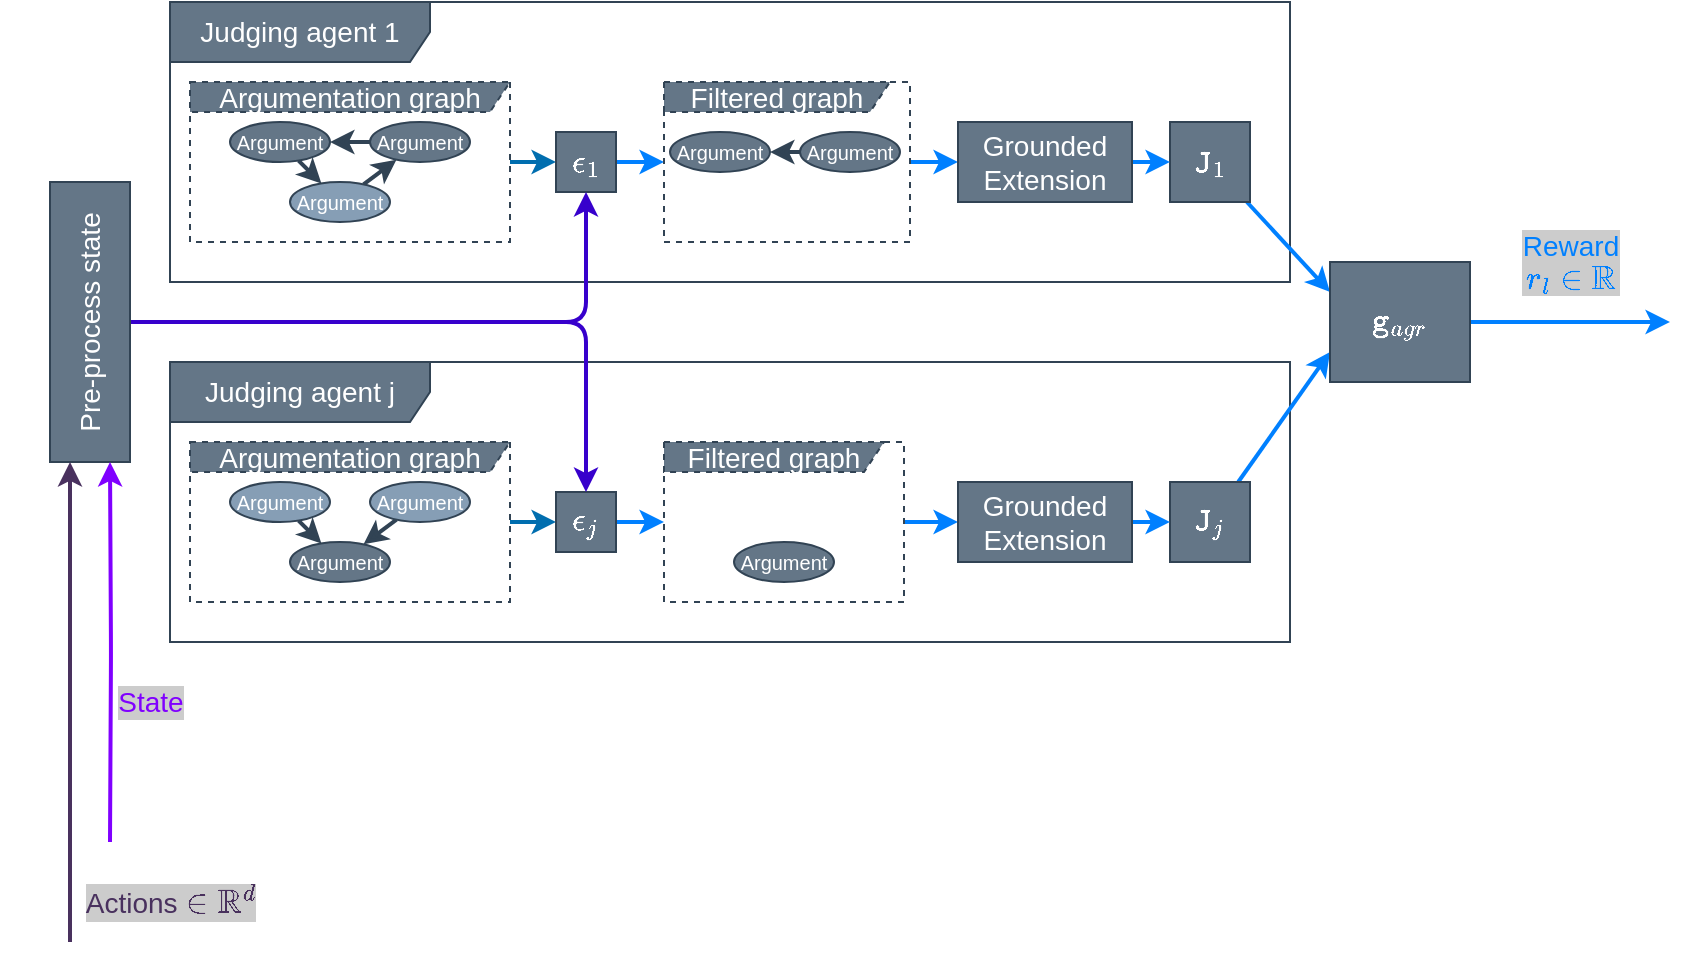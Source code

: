 <mxfile version="15.5.4" type="embed" pages="2"><diagram name="Simplified" id="kQt_z-IHAU4Y2tA9KAhT"><mxGraphModel dx="1805" dy="841" grid="1" gridSize="10" guides="1" tooltips="1" connect="1" arrows="1" fold="1" page="1" pageScale="1" pageWidth="1169" pageHeight="827" math="1" shadow="0"><root><mxCell id="B_8IzSe85N2JA3LNc8zA-0"/><mxCell id="B_8IzSe85N2JA3LNc8zA-1" parent="B_8IzSe85N2JA3LNc8zA-0"/><mxCell id="B_8IzSe85N2JA3LNc8zA-2" value="Judging agent 1" style="shape=umlFrame;whiteSpace=wrap;html=1;labelBackgroundColor=none;fontSize=14;fontColor=#ffffff;fillColor=#647687;strokeColor=#314354;width=130;height=30;" vertex="1" parent="B_8IzSe85N2JA3LNc8zA-1"><mxGeometry x="60" y="50" width="560" height="140" as="geometry"/></mxCell><mxCell id="B_8IzSe85N2JA3LNc8zA-3" style="edgeStyle=none;rounded=0;orthogonalLoop=1;jettySize=auto;html=1;labelBackgroundColor=#CCCCCC;fontSize=14;fontColor=#0080FF;strokeColor=#006EAF;strokeWidth=2;fillColor=#1ba1e2;" edge="1" parent="B_8IzSe85N2JA3LNc8zA-1" source="B_8IzSe85N2JA3LNc8zA-4" target="B_8IzSe85N2JA3LNc8zA-12"><mxGeometry relative="1" as="geometry"/></mxCell><mxCell id="B_8IzSe85N2JA3LNc8zA-4" value="Argumentation graph" style="shape=umlFrame;whiteSpace=wrap;html=1;labelBackgroundColor=none;fontSize=14;fontColor=#ffffff;fillColor=#647687;strokeColor=#314354;dashed=1;width=160;height=15;" vertex="1" parent="B_8IzSe85N2JA3LNc8zA-1"><mxGeometry x="70" y="90" width="160" height="80" as="geometry"/></mxCell><mxCell id="B_8IzSe85N2JA3LNc8zA-5" style="edgeStyle=none;rounded=0;orthogonalLoop=1;jettySize=auto;html=1;labelBackgroundColor=#CCCCCC;fontSize=10;fontColor=#0080FF;strokeColor=#314354;strokeWidth=2;fillColor=#647687;" edge="1" parent="B_8IzSe85N2JA3LNc8zA-1" source="B_8IzSe85N2JA3LNc8zA-6" target="B_8IzSe85N2JA3LNc8zA-8"><mxGeometry relative="1" as="geometry"/></mxCell><mxCell id="B_8IzSe85N2JA3LNc8zA-6" value="Argument" style="ellipse;whiteSpace=wrap;html=1;labelBackgroundColor=none;fontSize=10;fontColor=#ffffff;fillColor=#647687;strokeColor=#314354;" vertex="1" parent="B_8IzSe85N2JA3LNc8zA-1"><mxGeometry x="90" y="110" width="50" height="20" as="geometry"/></mxCell><mxCell id="B_8IzSe85N2JA3LNc8zA-7" style="edgeStyle=none;rounded=0;orthogonalLoop=1;jettySize=auto;html=1;labelBackgroundColor=#CCCCCC;fontSize=10;fontColor=#0080FF;strokeColor=#314354;strokeWidth=2;fillColor=#647687;" edge="1" parent="B_8IzSe85N2JA3LNc8zA-1" source="B_8IzSe85N2JA3LNc8zA-8" target="B_8IzSe85N2JA3LNc8zA-10"><mxGeometry relative="1" as="geometry"/></mxCell><mxCell id="B_8IzSe85N2JA3LNc8zA-8" value="Argument" style="ellipse;whiteSpace=wrap;html=1;labelBackgroundColor=none;fontSize=10;fontColor=#ffffff;fillColor=#869EB5;strokeColor=#314354;gradientColor=none;gradientDirection=radial;" vertex="1" parent="B_8IzSe85N2JA3LNc8zA-1"><mxGeometry x="120" y="140" width="50" height="20" as="geometry"/></mxCell><mxCell id="B_8IzSe85N2JA3LNc8zA-9" style="edgeStyle=none;rounded=0;orthogonalLoop=1;jettySize=auto;html=1;labelBackgroundColor=#CCCCCC;fontSize=10;fontColor=#0080FF;strokeColor=#314354;strokeWidth=2;fillColor=#647687;" edge="1" parent="B_8IzSe85N2JA3LNc8zA-1" source="B_8IzSe85N2JA3LNc8zA-10" target="B_8IzSe85N2JA3LNc8zA-6"><mxGeometry relative="1" as="geometry"/></mxCell><mxCell id="B_8IzSe85N2JA3LNc8zA-10" value="Argument" style="ellipse;whiteSpace=wrap;html=1;labelBackgroundColor=none;fontSize=10;fontColor=#ffffff;fillColor=#647687;strokeColor=#314354;" vertex="1" parent="B_8IzSe85N2JA3LNc8zA-1"><mxGeometry x="160" y="110" width="50" height="20" as="geometry"/></mxCell><mxCell id="B_8IzSe85N2JA3LNc8zA-11" style="edgeStyle=none;rounded=0;orthogonalLoop=1;jettySize=auto;html=1;labelBackgroundColor=#CCCCCC;fontSize=14;fontColor=#0080FF;strokeColor=#0080FF;strokeWidth=2;" edge="1" parent="B_8IzSe85N2JA3LNc8zA-1" source="B_8IzSe85N2JA3LNc8zA-12" target="B_8IzSe85N2JA3LNc8zA-14"><mxGeometry relative="1" as="geometry"/></mxCell><mxCell id="B_8IzSe85N2JA3LNc8zA-12" value="\(\epsilon_1\)" style="rounded=0;whiteSpace=wrap;html=1;labelBackgroundColor=none;fontSize=14;fontColor=#ffffff;fillColor=#647687;strokeColor=#314354;" vertex="1" parent="B_8IzSe85N2JA3LNc8zA-1"><mxGeometry x="253" y="115" width="30" height="30" as="geometry"/></mxCell><mxCell id="B_8IzSe85N2JA3LNc8zA-13" style="edgeStyle=orthogonalEdgeStyle;rounded=1;orthogonalLoop=1;jettySize=auto;html=1;entryX=0;entryY=0.5;entryDx=0;entryDy=0;labelBackgroundColor=#CCCCCC;fontSize=14;fontColor=#49315E;strokeColor=#0080FF;strokeWidth=2;" edge="1" parent="B_8IzSe85N2JA3LNc8zA-1" source="B_8IzSe85N2JA3LNc8zA-14" target="B_8IzSe85N2JA3LNc8zA-43"><mxGeometry relative="1" as="geometry"/></mxCell><mxCell id="B_8IzSe85N2JA3LNc8zA-14" value="Filtered graph" style="shape=umlFrame;whiteSpace=wrap;html=1;labelBackgroundColor=none;fontSize=14;fontColor=#ffffff;fillColor=#647687;strokeColor=#314354;dashed=1;width=113;height=15;" vertex="1" parent="B_8IzSe85N2JA3LNc8zA-1"><mxGeometry x="307" y="90" width="123" height="80" as="geometry"/></mxCell><mxCell id="B_8IzSe85N2JA3LNc8zA-15" value="Argument" style="ellipse;whiteSpace=wrap;html=1;labelBackgroundColor=none;fontSize=10;fontColor=#ffffff;fillColor=#647687;strokeColor=#314354;" vertex="1" parent="B_8IzSe85N2JA3LNc8zA-1"><mxGeometry x="310" y="115" width="50" height="20" as="geometry"/></mxCell><mxCell id="B_8IzSe85N2JA3LNc8zA-16" style="edgeStyle=none;rounded=0;orthogonalLoop=1;jettySize=auto;html=1;labelBackgroundColor=#CCCCCC;fontSize=10;fontColor=#0080FF;strokeColor=#314354;strokeWidth=2;fillColor=#647687;" edge="1" parent="B_8IzSe85N2JA3LNc8zA-1" source="B_8IzSe85N2JA3LNc8zA-17" target="B_8IzSe85N2JA3LNc8zA-15"><mxGeometry relative="1" as="geometry"/></mxCell><mxCell id="B_8IzSe85N2JA3LNc8zA-17" value="Argument" style="ellipse;whiteSpace=wrap;html=1;labelBackgroundColor=none;fontSize=10;fontColor=#ffffff;fillColor=#647687;strokeColor=#314354;" vertex="1" parent="B_8IzSe85N2JA3LNc8zA-1"><mxGeometry x="375" y="115" width="50" height="20" as="geometry"/></mxCell><mxCell id="B_8IzSe85N2JA3LNc8zA-18" style="edgeStyle=none;rounded=0;orthogonalLoop=1;jettySize=auto;html=1;entryX=0;entryY=0.25;entryDx=0;entryDy=0;labelBackgroundColor=#CCCCCC;fontSize=14;fontColor=#0080FF;strokeColor=#0080FF;strokeWidth=2;" edge="1" parent="B_8IzSe85N2JA3LNc8zA-1" source="B_8IzSe85N2JA3LNc8zA-19" target="B_8IzSe85N2JA3LNc8zA-36"><mxGeometry relative="1" as="geometry"/></mxCell><mxCell id="B_8IzSe85N2JA3LNc8zA-19" value="\(\mathtt{J}_1\)" style="rounded=0;whiteSpace=wrap;html=1;labelBackgroundColor=none;sketch=0;fontSize=14;fontColor=#ffffff;fillColor=#647687;gradientDirection=radial;strokeColor=#314354;" vertex="1" parent="B_8IzSe85N2JA3LNc8zA-1"><mxGeometry x="560" y="110" width="40" height="40" as="geometry"/></mxCell><mxCell id="B_8IzSe85N2JA3LNc8zA-20" value="Judging agent j" style="shape=umlFrame;whiteSpace=wrap;html=1;labelBackgroundColor=none;fontSize=14;fontColor=#ffffff;fillColor=#647687;strokeColor=#314354;width=130;height=30;" vertex="1" parent="B_8IzSe85N2JA3LNc8zA-1"><mxGeometry x="60" y="230" width="560" height="140" as="geometry"/></mxCell><mxCell id="B_8IzSe85N2JA3LNc8zA-21" style="edgeStyle=none;rounded=0;orthogonalLoop=1;jettySize=auto;html=1;labelBackgroundColor=#CCCCCC;fontSize=14;fontColor=#0080FF;strokeColor=#006EAF;strokeWidth=2;fillColor=#1ba1e2;" edge="1" parent="B_8IzSe85N2JA3LNc8zA-1" source="B_8IzSe85N2JA3LNc8zA-22" target="B_8IzSe85N2JA3LNc8zA-29"><mxGeometry relative="1" as="geometry"/></mxCell><mxCell id="B_8IzSe85N2JA3LNc8zA-22" value="Argumentation graph" style="shape=umlFrame;whiteSpace=wrap;html=1;labelBackgroundColor=none;fontSize=14;fontColor=#ffffff;fillColor=#647687;strokeColor=#314354;dashed=1;width=160;height=15;" vertex="1" parent="B_8IzSe85N2JA3LNc8zA-1"><mxGeometry x="70" y="270" width="160" height="80" as="geometry"/></mxCell><mxCell id="B_8IzSe85N2JA3LNc8zA-23" style="edgeStyle=none;rounded=0;orthogonalLoop=1;jettySize=auto;html=1;labelBackgroundColor=#CCCCCC;fontSize=10;fontColor=#0080FF;strokeColor=#314354;strokeWidth=2;fillColor=#647687;" edge="1" parent="B_8IzSe85N2JA3LNc8zA-1" source="B_8IzSe85N2JA3LNc8zA-24" target="B_8IzSe85N2JA3LNc8zA-25"><mxGeometry relative="1" as="geometry"/></mxCell><mxCell id="B_8IzSe85N2JA3LNc8zA-24" value="Argument" style="ellipse;whiteSpace=wrap;html=1;labelBackgroundColor=none;fontSize=10;fontColor=#ffffff;fillColor=#869EB5;strokeColor=#314354;" vertex="1" parent="B_8IzSe85N2JA3LNc8zA-1"><mxGeometry x="90" y="290" width="50" height="20" as="geometry"/></mxCell><mxCell id="B_8IzSe85N2JA3LNc8zA-25" value="Argument" style="ellipse;whiteSpace=wrap;html=1;labelBackgroundColor=none;fontSize=10;fontColor=#ffffff;fillColor=#647687;strokeColor=#314354;gradientDirection=radial;" vertex="1" parent="B_8IzSe85N2JA3LNc8zA-1"><mxGeometry x="120" y="320" width="50" height="20" as="geometry"/></mxCell><mxCell id="B_8IzSe85N2JA3LNc8zA-26" style="edgeStyle=none;rounded=0;orthogonalLoop=1;jettySize=auto;html=1;labelBackgroundColor=#CCCCCC;fontSize=14;fontColor=#0080FF;strokeColor=#314354;strokeWidth=2;fillColor=#647687;" edge="1" parent="B_8IzSe85N2JA3LNc8zA-1" source="B_8IzSe85N2JA3LNc8zA-27" target="B_8IzSe85N2JA3LNc8zA-25"><mxGeometry relative="1" as="geometry"/></mxCell><mxCell id="B_8IzSe85N2JA3LNc8zA-27" value="Argument" style="ellipse;whiteSpace=wrap;html=1;labelBackgroundColor=none;fontSize=10;fontColor=#ffffff;fillColor=#869EB5;strokeColor=#314354;" vertex="1" parent="B_8IzSe85N2JA3LNc8zA-1"><mxGeometry x="160" y="290" width="50" height="20" as="geometry"/></mxCell><mxCell id="B_8IzSe85N2JA3LNc8zA-28" style="edgeStyle=none;rounded=0;orthogonalLoop=1;jettySize=auto;html=1;labelBackgroundColor=#CCCCCC;fontSize=14;fontColor=#0080FF;strokeColor=#0080FF;strokeWidth=2;" edge="1" parent="B_8IzSe85N2JA3LNc8zA-1" source="B_8IzSe85N2JA3LNc8zA-29" target="B_8IzSe85N2JA3LNc8zA-31"><mxGeometry relative="1" as="geometry"/></mxCell><mxCell id="B_8IzSe85N2JA3LNc8zA-29" value="\(\epsilon_j\)" style="rounded=0;whiteSpace=wrap;html=1;labelBackgroundColor=none;fontSize=14;fontColor=#ffffff;fillColor=#647687;strokeColor=#314354;" vertex="1" parent="B_8IzSe85N2JA3LNc8zA-1"><mxGeometry x="253" y="295" width="30" height="30" as="geometry"/></mxCell><mxCell id="B_8IzSe85N2JA3LNc8zA-30" style="edgeStyle=orthogonalEdgeStyle;rounded=1;orthogonalLoop=1;jettySize=auto;html=1;labelBackgroundColor=#CCCCCC;fontSize=14;fontColor=#49315E;strokeColor=#0080FF;strokeWidth=2;" edge="1" parent="B_8IzSe85N2JA3LNc8zA-1" source="B_8IzSe85N2JA3LNc8zA-31" target="B_8IzSe85N2JA3LNc8zA-41"><mxGeometry relative="1" as="geometry"/></mxCell><mxCell id="B_8IzSe85N2JA3LNc8zA-31" value="Filtered graph" style="shape=umlFrame;whiteSpace=wrap;html=1;labelBackgroundColor=none;fontSize=14;fontColor=#ffffff;fillColor=#647687;strokeColor=#314354;dashed=1;width=110;height=15;" vertex="1" parent="B_8IzSe85N2JA3LNc8zA-1"><mxGeometry x="307" y="270" width="120" height="80" as="geometry"/></mxCell><mxCell id="B_8IzSe85N2JA3LNc8zA-32" value="Argument" style="ellipse;whiteSpace=wrap;html=1;labelBackgroundColor=none;fontSize=10;fontColor=#ffffff;fillColor=#647687;strokeColor=#314354;" vertex="1" parent="B_8IzSe85N2JA3LNc8zA-1"><mxGeometry x="342" y="320" width="50" height="20" as="geometry"/></mxCell><mxCell id="B_8IzSe85N2JA3LNc8zA-33" style="edgeStyle=none;rounded=0;orthogonalLoop=1;jettySize=auto;html=1;entryX=0;entryY=0.75;entryDx=0;entryDy=0;labelBackgroundColor=#CCCCCC;fontSize=14;fontColor=#0080FF;strokeColor=#0080FF;strokeWidth=2;" edge="1" parent="B_8IzSe85N2JA3LNc8zA-1" source="B_8IzSe85N2JA3LNc8zA-34" target="B_8IzSe85N2JA3LNc8zA-36"><mxGeometry relative="1" as="geometry"/></mxCell><mxCell id="B_8IzSe85N2JA3LNc8zA-34" value="\(\mathtt{J}_j\)" style="rounded=0;whiteSpace=wrap;html=1;labelBackgroundColor=none;sketch=0;fontSize=14;fontColor=#ffffff;fillColor=#647687;gradientDirection=radial;strokeColor=#314354;" vertex="1" parent="B_8IzSe85N2JA3LNc8zA-1"><mxGeometry x="560" y="290" width="40" height="40" as="geometry"/></mxCell><mxCell id="B_8IzSe85N2JA3LNc8zA-35" value="Reward &lt;br&gt;\(r_l \in \mathbb{R}\)" style="edgeStyle=none;rounded=0;orthogonalLoop=1;jettySize=auto;html=1;labelBackgroundColor=#CCCCCC;fontSize=14;fontColor=#0080FF;strokeColor=#0080FF;strokeWidth=2;" edge="1" parent="B_8IzSe85N2JA3LNc8zA-1" source="B_8IzSe85N2JA3LNc8zA-36"><mxGeometry y="30" relative="1" as="geometry"><mxPoint x="810" y="210" as="targetPoint"/><mxPoint as="offset"/></mxGeometry></mxCell><mxCell id="B_8IzSe85N2JA3LNc8zA-36" value="\(\mathtt{g}_{agr}\)" style="rounded=0;whiteSpace=wrap;html=1;labelBackgroundColor=none;sketch=0;fontSize=14;fontColor=#ffffff;fillColor=#647687;gradientDirection=radial;strokeColor=#314354;" vertex="1" parent="B_8IzSe85N2JA3LNc8zA-1"><mxGeometry x="640" y="180" width="70" height="60" as="geometry"/></mxCell><mxCell id="B_8IzSe85N2JA3LNc8zA-37" style="edgeStyle=orthogonalEdgeStyle;rounded=1;orthogonalLoop=1;jettySize=auto;html=1;exitX=1;exitY=0.5;exitDx=0;exitDy=0;labelBackgroundColor=#CCCCCC;fontSize=14;fontColor=#0080FF;strokeColor=#3700CC;strokeWidth=2;fillColor=#6a00ff;entryX=0.5;entryY=1;entryDx=0;entryDy=0;" edge="1" parent="B_8IzSe85N2JA3LNc8zA-1" source="B_8IzSe85N2JA3LNc8zA-39" target="B_8IzSe85N2JA3LNc8zA-12"><mxGeometry relative="1" as="geometry"><mxPoint x="290" y="210" as="targetPoint"/></mxGeometry></mxCell><mxCell id="B_8IzSe85N2JA3LNc8zA-38" style="edgeStyle=orthogonalEdgeStyle;rounded=1;orthogonalLoop=1;jettySize=auto;html=1;entryX=0.5;entryY=0;entryDx=0;entryDy=0;labelBackgroundColor=#CCCCCC;fontSize=14;fontColor=#0080FF;strokeColor=#3700CC;strokeWidth=2;fillColor=#6a00ff;" edge="1" parent="B_8IzSe85N2JA3LNc8zA-1" source="B_8IzSe85N2JA3LNc8zA-39" target="B_8IzSe85N2JA3LNc8zA-29"><mxGeometry relative="1" as="geometry"/></mxCell><mxCell id="B_8IzSe85N2JA3LNc8zA-39" value="Pre-process state" style="rounded=0;whiteSpace=wrap;html=1;labelBackgroundColor=none;sketch=0;fontSize=14;fontColor=#ffffff;fillColor=#647687;gradientDirection=radial;strokeColor=#314354;horizontal=0;" vertex="1" parent="B_8IzSe85N2JA3LNc8zA-1"><mxGeometry y="140" width="40" height="140" as="geometry"/></mxCell><mxCell id="B_8IzSe85N2JA3LNc8zA-40" style="edgeStyle=orthogonalEdgeStyle;rounded=1;orthogonalLoop=1;jettySize=auto;html=1;labelBackgroundColor=#CCCCCC;fontSize=14;fontColor=#49315E;strokeColor=#0080FF;strokeWidth=2;" edge="1" parent="B_8IzSe85N2JA3LNc8zA-1" source="B_8IzSe85N2JA3LNc8zA-41" target="B_8IzSe85N2JA3LNc8zA-34"><mxGeometry relative="1" as="geometry"/></mxCell><mxCell id="B_8IzSe85N2JA3LNc8zA-41" value="Grounded&lt;br&gt;Extension" style="rounded=0;whiteSpace=wrap;html=1;labelBackgroundColor=none;sketch=0;fontSize=14;fontColor=#ffffff;fillColor=#647687;gradientDirection=radial;strokeColor=#314354;" vertex="1" parent="B_8IzSe85N2JA3LNc8zA-1"><mxGeometry x="454" y="290" width="87" height="40" as="geometry"/></mxCell><mxCell id="B_8IzSe85N2JA3LNc8zA-42" style="edgeStyle=orthogonalEdgeStyle;rounded=1;orthogonalLoop=1;jettySize=auto;html=1;labelBackgroundColor=#CCCCCC;fontSize=14;fontColor=#49315E;strokeColor=#0080FF;strokeWidth=2;" edge="1" parent="B_8IzSe85N2JA3LNc8zA-1" source="B_8IzSe85N2JA3LNc8zA-43" target="B_8IzSe85N2JA3LNc8zA-19"><mxGeometry relative="1" as="geometry"/></mxCell><mxCell id="B_8IzSe85N2JA3LNc8zA-43" value="Grounded&lt;br&gt;Extension" style="rounded=0;whiteSpace=wrap;html=1;labelBackgroundColor=none;sketch=0;fontSize=14;fontColor=#ffffff;fillColor=#647687;gradientDirection=radial;strokeColor=#314354;" vertex="1" parent="B_8IzSe85N2JA3LNc8zA-1"><mxGeometry x="454" y="110" width="87" height="40" as="geometry"/></mxCell><mxCell id="B_8IzSe85N2JA3LNc8zA-47" value="State" style="edgeStyle=orthogonalEdgeStyle;rounded=1;orthogonalLoop=1;jettySize=auto;html=1;labelBackgroundColor=#CCCCCC;fontSize=14;fontColor=#8000FF;strokeColor=#8000FF;strokeWidth=2;entryX=0.75;entryY=1;entryDx=0;entryDy=0;" edge="1" parent="B_8IzSe85N2JA3LNc8zA-1" target="B_8IzSe85N2JA3LNc8zA-39"><mxGeometry x="-0.263" y="-20" relative="1" as="geometry"><mxPoint x="58" y="475" as="targetPoint"/><mxPoint as="offset"/><mxPoint x="30" y="470" as="sourcePoint"/></mxGeometry></mxCell><mxCell id="B_8IzSe85N2JA3LNc8zA-50" value="" style="edgeStyle=orthogonalEdgeStyle;orthogonalLoop=1;jettySize=auto;html=1;labelBackgroundColor=#F5F5F5;fontSize=14;fontColor=#B5739D;strokeWidth=2;strokeColor=#49315E;entryX=0.25;entryY=1;entryDx=0;entryDy=0;" edge="1" parent="B_8IzSe85N2JA3LNc8zA-1" target="B_8IzSe85N2JA3LNc8zA-39"><mxGeometry x="0.053" y="-40" relative="1" as="geometry"><mxPoint x="320" y="520" as="targetPoint"/><mxPoint x="10" y="520" as="sourcePoint"/><Array as="points"><mxPoint x="10" y="520"/></Array><mxPoint as="offset"/></mxGeometry></mxCell><mxCell id="B_8IzSe85N2JA3LNc8zA-51" value="Actions \(\in \mathbb{R}^d\)" style="edgeLabel;html=1;align=center;verticalAlign=middle;resizable=0;points=[];fontSize=14;fontColor=#49315E;labelBackgroundColor=#CCCCCC;" vertex="1" connectable="0" parent="B_8IzSe85N2JA3LNc8zA-50"><mxGeometry x="0.65" y="2" relative="1" as="geometry"><mxPoint x="52" y="178" as="offset"/></mxGeometry></mxCell></root></mxGraphModel></diagram><diagram id="23iRSUPoRavnBvh4doch" name="OldVersion"><mxGraphModel dx="1805" dy="841" grid="1" gridSize="10" guides="1" tooltips="1" connect="1" arrows="1" fold="1" page="1" pageScale="1" pageWidth="1169" pageHeight="827" math="1" shadow="0"><root><mxCell id="0"/><mxCell id="1" parent="0"/><mxCell id="E8KYmmMZgShcQxjsoKh2-1" value="Judging agent 1" style="shape=umlFrame;whiteSpace=wrap;html=1;labelBackgroundColor=none;fontSize=14;fontColor=#ffffff;fillColor=#647687;strokeColor=#314354;width=130;height=30;" parent="1" vertex="1"><mxGeometry x="60" y="50" width="560" height="140" as="geometry"/></mxCell><mxCell id="E8KYmmMZgShcQxjsoKh2-11" style="edgeStyle=none;rounded=0;orthogonalLoop=1;jettySize=auto;html=1;labelBackgroundColor=#CCCCCC;fontSize=14;fontColor=#0080FF;strokeColor=#006EAF;strokeWidth=2;fillColor=#1ba1e2;" parent="1" source="E8KYmmMZgShcQxjsoKh2-9" target="E8KYmmMZgShcQxjsoKh2-10" edge="1"><mxGeometry relative="1" as="geometry"/></mxCell><mxCell id="E8KYmmMZgShcQxjsoKh2-9" value="Argumentation graph" style="shape=umlFrame;whiteSpace=wrap;html=1;labelBackgroundColor=none;fontSize=14;fontColor=#ffffff;fillColor=#647687;strokeColor=#314354;dashed=1;width=160;height=15;" parent="1" vertex="1"><mxGeometry x="70" y="90" width="160" height="80" as="geometry"/></mxCell><mxCell id="E8KYmmMZgShcQxjsoKh2-6" style="edgeStyle=none;rounded=0;orthogonalLoop=1;jettySize=auto;html=1;labelBackgroundColor=#CCCCCC;fontSize=10;fontColor=#0080FF;strokeColor=#314354;strokeWidth=2;fillColor=#647687;" parent="1" source="E8KYmmMZgShcQxjsoKh2-3" target="E8KYmmMZgShcQxjsoKh2-4" edge="1"><mxGeometry relative="1" as="geometry"/></mxCell><mxCell id="E8KYmmMZgShcQxjsoKh2-3" value="Argument" style="ellipse;whiteSpace=wrap;html=1;labelBackgroundColor=none;fontSize=10;fontColor=#ffffff;fillColor=#647687;strokeColor=#314354;" parent="1" vertex="1"><mxGeometry x="90" y="110" width="50" height="20" as="geometry"/></mxCell><mxCell id="E8KYmmMZgShcQxjsoKh2-7" style="edgeStyle=none;rounded=0;orthogonalLoop=1;jettySize=auto;html=1;labelBackgroundColor=#CCCCCC;fontSize=10;fontColor=#0080FF;strokeColor=#314354;strokeWidth=2;fillColor=#647687;" parent="1" source="E8KYmmMZgShcQxjsoKh2-4" target="E8KYmmMZgShcQxjsoKh2-5" edge="1"><mxGeometry relative="1" as="geometry"/></mxCell><mxCell id="E8KYmmMZgShcQxjsoKh2-4" value="Argument" style="ellipse;whiteSpace=wrap;html=1;labelBackgroundColor=none;fontSize=10;fontColor=#ffffff;fillColor=#869EB5;strokeColor=#314354;gradientColor=none;gradientDirection=radial;" parent="1" vertex="1"><mxGeometry x="120" y="140" width="50" height="20" as="geometry"/></mxCell><mxCell id="E8KYmmMZgShcQxjsoKh2-8" style="edgeStyle=none;rounded=0;orthogonalLoop=1;jettySize=auto;html=1;labelBackgroundColor=#CCCCCC;fontSize=10;fontColor=#0080FF;strokeColor=#314354;strokeWidth=2;fillColor=#647687;" parent="1" source="E8KYmmMZgShcQxjsoKh2-5" target="E8KYmmMZgShcQxjsoKh2-3" edge="1"><mxGeometry relative="1" as="geometry"/></mxCell><mxCell id="E8KYmmMZgShcQxjsoKh2-5" value="Argument" style="ellipse;whiteSpace=wrap;html=1;labelBackgroundColor=none;fontSize=10;fontColor=#ffffff;fillColor=#647687;strokeColor=#314354;" parent="1" vertex="1"><mxGeometry x="160" y="110" width="50" height="20" as="geometry"/></mxCell><mxCell id="E8KYmmMZgShcQxjsoKh2-13" style="edgeStyle=none;rounded=0;orthogonalLoop=1;jettySize=auto;html=1;labelBackgroundColor=#CCCCCC;fontSize=14;fontColor=#0080FF;strokeColor=#0080FF;strokeWidth=2;" parent="1" source="E8KYmmMZgShcQxjsoKh2-10" target="E8KYmmMZgShcQxjsoKh2-12" edge="1"><mxGeometry relative="1" as="geometry"/></mxCell><mxCell id="E8KYmmMZgShcQxjsoKh2-10" value="\(\epsilon_1\)" style="rounded=0;whiteSpace=wrap;html=1;labelBackgroundColor=none;fontSize=14;fontColor=#ffffff;fillColor=#647687;strokeColor=#314354;" parent="1" vertex="1"><mxGeometry x="253" y="115" width="30" height="30" as="geometry"/></mxCell><mxCell id="E8KYmmMZgShcQxjsoKh2-55" style="edgeStyle=orthogonalEdgeStyle;rounded=1;orthogonalLoop=1;jettySize=auto;html=1;entryX=0;entryY=0.5;entryDx=0;entryDy=0;labelBackgroundColor=#CCCCCC;fontSize=14;fontColor=#49315E;strokeColor=#0080FF;strokeWidth=2;" parent="1" source="E8KYmmMZgShcQxjsoKh2-12" target="E8KYmmMZgShcQxjsoKh2-50" edge="1"><mxGeometry relative="1" as="geometry"/></mxCell><mxCell id="E8KYmmMZgShcQxjsoKh2-12" value="Filtered graph" style="shape=umlFrame;whiteSpace=wrap;html=1;labelBackgroundColor=none;fontSize=14;fontColor=#ffffff;fillColor=#647687;strokeColor=#314354;dashed=1;width=113;height=15;" parent="1" vertex="1"><mxGeometry x="307" y="90" width="123" height="80" as="geometry"/></mxCell><mxCell id="E8KYmmMZgShcQxjsoKh2-15" value="Argument" style="ellipse;whiteSpace=wrap;html=1;labelBackgroundColor=none;fontSize=10;fontColor=#ffffff;fillColor=#647687;strokeColor=#314354;" parent="1" vertex="1"><mxGeometry x="310" y="115" width="50" height="20" as="geometry"/></mxCell><mxCell id="E8KYmmMZgShcQxjsoKh2-16" style="edgeStyle=none;rounded=0;orthogonalLoop=1;jettySize=auto;html=1;labelBackgroundColor=#CCCCCC;fontSize=10;fontColor=#0080FF;strokeColor=#314354;strokeWidth=2;fillColor=#647687;" parent="1" source="E8KYmmMZgShcQxjsoKh2-17" target="E8KYmmMZgShcQxjsoKh2-15" edge="1"><mxGeometry relative="1" as="geometry"/></mxCell><mxCell id="E8KYmmMZgShcQxjsoKh2-17" value="Argument" style="ellipse;whiteSpace=wrap;html=1;labelBackgroundColor=none;fontSize=10;fontColor=#ffffff;fillColor=#647687;strokeColor=#314354;" parent="1" vertex="1"><mxGeometry x="375" y="115" width="50" height="20" as="geometry"/></mxCell><mxCell id="E8KYmmMZgShcQxjsoKh2-39" style="edgeStyle=none;rounded=0;orthogonalLoop=1;jettySize=auto;html=1;entryX=0;entryY=0.25;entryDx=0;entryDy=0;labelBackgroundColor=#CCCCCC;fontSize=14;fontColor=#0080FF;strokeColor=#0080FF;strokeWidth=2;" parent="1" source="E8KYmmMZgShcQxjsoKh2-18" target="E8KYmmMZgShcQxjsoKh2-38" edge="1"><mxGeometry relative="1" as="geometry"/></mxCell><mxCell id="E8KYmmMZgShcQxjsoKh2-18" value="\(\mathtt{J}_1\)" style="rounded=0;whiteSpace=wrap;html=1;labelBackgroundColor=none;sketch=0;fontSize=14;fontColor=#ffffff;fillColor=#647687;gradientDirection=radial;strokeColor=#314354;" parent="1" vertex="1"><mxGeometry x="560" y="110" width="40" height="40" as="geometry"/></mxCell><mxCell id="E8KYmmMZgShcQxjsoKh2-20" value="Judging agent j" style="shape=umlFrame;whiteSpace=wrap;html=1;labelBackgroundColor=none;fontSize=14;fontColor=#ffffff;fillColor=#647687;strokeColor=#314354;width=130;height=30;" parent="1" vertex="1"><mxGeometry x="60" y="230" width="560" height="140" as="geometry"/></mxCell><mxCell id="E8KYmmMZgShcQxjsoKh2-21" style="edgeStyle=none;rounded=0;orthogonalLoop=1;jettySize=auto;html=1;labelBackgroundColor=#CCCCCC;fontSize=14;fontColor=#0080FF;strokeColor=#006EAF;strokeWidth=2;fillColor=#1ba1e2;" parent="1" source="E8KYmmMZgShcQxjsoKh2-22" target="E8KYmmMZgShcQxjsoKh2-30" edge="1"><mxGeometry relative="1" as="geometry"/></mxCell><mxCell id="E8KYmmMZgShcQxjsoKh2-22" value="Argumentation graph" style="shape=umlFrame;whiteSpace=wrap;html=1;labelBackgroundColor=none;fontSize=14;fontColor=#ffffff;fillColor=#647687;strokeColor=#314354;dashed=1;width=160;height=15;" parent="1" vertex="1"><mxGeometry x="70" y="270" width="160" height="80" as="geometry"/></mxCell><mxCell id="E8KYmmMZgShcQxjsoKh2-23" style="edgeStyle=none;rounded=0;orthogonalLoop=1;jettySize=auto;html=1;labelBackgroundColor=#CCCCCC;fontSize=10;fontColor=#0080FF;strokeColor=#314354;strokeWidth=2;fillColor=#647687;" parent="1" source="E8KYmmMZgShcQxjsoKh2-24" target="E8KYmmMZgShcQxjsoKh2-26" edge="1"><mxGeometry relative="1" as="geometry"/></mxCell><mxCell id="E8KYmmMZgShcQxjsoKh2-24" value="Argument" style="ellipse;whiteSpace=wrap;html=1;labelBackgroundColor=none;fontSize=10;fontColor=#ffffff;fillColor=#869EB5;strokeColor=#314354;" parent="1" vertex="1"><mxGeometry x="90" y="290" width="50" height="20" as="geometry"/></mxCell><mxCell id="E8KYmmMZgShcQxjsoKh2-26" value="Argument" style="ellipse;whiteSpace=wrap;html=1;labelBackgroundColor=none;fontSize=10;fontColor=#ffffff;fillColor=#647687;strokeColor=#314354;gradientDirection=radial;" parent="1" vertex="1"><mxGeometry x="120" y="320" width="50" height="20" as="geometry"/></mxCell><mxCell id="E8KYmmMZgShcQxjsoKh2-37" style="edgeStyle=none;rounded=0;orthogonalLoop=1;jettySize=auto;html=1;labelBackgroundColor=#CCCCCC;fontSize=14;fontColor=#0080FF;strokeColor=#314354;strokeWidth=2;fillColor=#647687;" parent="1" source="E8KYmmMZgShcQxjsoKh2-28" target="E8KYmmMZgShcQxjsoKh2-26" edge="1"><mxGeometry relative="1" as="geometry"/></mxCell><mxCell id="E8KYmmMZgShcQxjsoKh2-28" value="Argument" style="ellipse;whiteSpace=wrap;html=1;labelBackgroundColor=none;fontSize=10;fontColor=#ffffff;fillColor=#869EB5;strokeColor=#314354;" parent="1" vertex="1"><mxGeometry x="160" y="290" width="50" height="20" as="geometry"/></mxCell><mxCell id="E8KYmmMZgShcQxjsoKh2-29" style="edgeStyle=none;rounded=0;orthogonalLoop=1;jettySize=auto;html=1;labelBackgroundColor=#CCCCCC;fontSize=14;fontColor=#0080FF;strokeColor=#0080FF;strokeWidth=2;" parent="1" source="E8KYmmMZgShcQxjsoKh2-30" target="E8KYmmMZgShcQxjsoKh2-32" edge="1"><mxGeometry relative="1" as="geometry"/></mxCell><mxCell id="E8KYmmMZgShcQxjsoKh2-30" value="\(\epsilon_j\)" style="rounded=0;whiteSpace=wrap;html=1;labelBackgroundColor=none;fontSize=14;fontColor=#ffffff;fillColor=#647687;strokeColor=#314354;" parent="1" vertex="1"><mxGeometry x="253" y="295" width="30" height="30" as="geometry"/></mxCell><mxCell id="E8KYmmMZgShcQxjsoKh2-49" style="edgeStyle=orthogonalEdgeStyle;rounded=1;orthogonalLoop=1;jettySize=auto;html=1;labelBackgroundColor=#CCCCCC;fontSize=14;fontColor=#49315E;strokeColor=#0080FF;strokeWidth=2;" parent="1" source="E8KYmmMZgShcQxjsoKh2-32" target="E8KYmmMZgShcQxjsoKh2-47" edge="1"><mxGeometry relative="1" as="geometry"/></mxCell><mxCell id="E8KYmmMZgShcQxjsoKh2-32" value="Filtered graph" style="shape=umlFrame;whiteSpace=wrap;html=1;labelBackgroundColor=none;fontSize=14;fontColor=#ffffff;fillColor=#647687;strokeColor=#314354;dashed=1;width=110;height=15;" parent="1" vertex="1"><mxGeometry x="307" y="270" width="120" height="80" as="geometry"/></mxCell><mxCell id="E8KYmmMZgShcQxjsoKh2-35" value="Argument" style="ellipse;whiteSpace=wrap;html=1;labelBackgroundColor=none;fontSize=10;fontColor=#ffffff;fillColor=#647687;strokeColor=#314354;" parent="1" vertex="1"><mxGeometry x="342" y="320" width="50" height="20" as="geometry"/></mxCell><mxCell id="E8KYmmMZgShcQxjsoKh2-40" style="edgeStyle=none;rounded=0;orthogonalLoop=1;jettySize=auto;html=1;entryX=0;entryY=0.75;entryDx=0;entryDy=0;labelBackgroundColor=#CCCCCC;fontSize=14;fontColor=#0080FF;strokeColor=#0080FF;strokeWidth=2;" parent="1" source="E8KYmmMZgShcQxjsoKh2-36" target="E8KYmmMZgShcQxjsoKh2-38" edge="1"><mxGeometry relative="1" as="geometry"/></mxCell><mxCell id="E8KYmmMZgShcQxjsoKh2-36" value="\(\mathtt{J}_j\)" style="rounded=0;whiteSpace=wrap;html=1;labelBackgroundColor=none;sketch=0;fontSize=14;fontColor=#ffffff;fillColor=#647687;gradientDirection=radial;strokeColor=#314354;" parent="1" vertex="1"><mxGeometry x="560" y="290" width="40" height="40" as="geometry"/></mxCell><mxCell id="E8KYmmMZgShcQxjsoKh2-41" value="Reward &lt;br&gt;\(r_l \in \mathbb{R}\)" style="edgeStyle=none;rounded=0;orthogonalLoop=1;jettySize=auto;html=1;labelBackgroundColor=#CCCCCC;fontSize=14;fontColor=#0080FF;strokeColor=#0080FF;strokeWidth=2;" parent="1" source="E8KYmmMZgShcQxjsoKh2-38" target="E8KYmmMZgShcQxjsoKh2-82" edge="1"><mxGeometry y="30" relative="1" as="geometry"><mxPoint x="770" y="210" as="targetPoint"/><mxPoint as="offset"/></mxGeometry></mxCell><mxCell id="E8KYmmMZgShcQxjsoKh2-38" value="\(\mathtt{g}_{agr}\)" style="rounded=0;whiteSpace=wrap;html=1;labelBackgroundColor=none;sketch=0;fontSize=14;fontColor=#ffffff;fillColor=#647687;gradientDirection=radial;strokeColor=#314354;" parent="1" vertex="1"><mxGeometry x="640" y="180" width="70" height="60" as="geometry"/></mxCell><mxCell id="E8KYmmMZgShcQxjsoKh2-43" style="edgeStyle=orthogonalEdgeStyle;rounded=1;orthogonalLoop=1;jettySize=auto;html=1;exitX=1;exitY=0.5;exitDx=0;exitDy=0;labelBackgroundColor=#CCCCCC;fontSize=14;fontColor=#0080FF;strokeColor=#3700CC;strokeWidth=2;fillColor=#6a00ff;entryX=0.5;entryY=1;entryDx=0;entryDy=0;" parent="1" source="E8KYmmMZgShcQxjsoKh2-42" target="E8KYmmMZgShcQxjsoKh2-10" edge="1"><mxGeometry relative="1" as="geometry"><mxPoint x="290" y="210" as="targetPoint"/></mxGeometry></mxCell><mxCell id="E8KYmmMZgShcQxjsoKh2-44" style="edgeStyle=orthogonalEdgeStyle;rounded=1;orthogonalLoop=1;jettySize=auto;html=1;entryX=0.5;entryY=0;entryDx=0;entryDy=0;labelBackgroundColor=#CCCCCC;fontSize=14;fontColor=#0080FF;strokeColor=#3700CC;strokeWidth=2;fillColor=#6a00ff;" parent="1" source="E8KYmmMZgShcQxjsoKh2-42" target="E8KYmmMZgShcQxjsoKh2-30" edge="1"><mxGeometry relative="1" as="geometry"/></mxCell><mxCell id="E8KYmmMZgShcQxjsoKh2-42" value="Pre-process state" style="rounded=0;whiteSpace=wrap;html=1;labelBackgroundColor=none;sketch=0;fontSize=14;fontColor=#ffffff;fillColor=#647687;gradientDirection=radial;strokeColor=#314354;horizontal=0;" parent="1" vertex="1"><mxGeometry y="140" width="40" height="140" as="geometry"/></mxCell><mxCell id="E8KYmmMZgShcQxjsoKh2-48" style="edgeStyle=orthogonalEdgeStyle;rounded=1;orthogonalLoop=1;jettySize=auto;html=1;labelBackgroundColor=#CCCCCC;fontSize=14;fontColor=#49315E;strokeColor=#0080FF;strokeWidth=2;" parent="1" source="E8KYmmMZgShcQxjsoKh2-47" target="E8KYmmMZgShcQxjsoKh2-36" edge="1"><mxGeometry relative="1" as="geometry"/></mxCell><mxCell id="E8KYmmMZgShcQxjsoKh2-47" value="Grounded&lt;br&gt;Extension" style="rounded=0;whiteSpace=wrap;html=1;labelBackgroundColor=none;sketch=0;fontSize=14;fontColor=#ffffff;fillColor=#647687;gradientDirection=radial;strokeColor=#314354;" parent="1" vertex="1"><mxGeometry x="454" y="290" width="87" height="40" as="geometry"/></mxCell><mxCell id="E8KYmmMZgShcQxjsoKh2-54" style="edgeStyle=orthogonalEdgeStyle;rounded=1;orthogonalLoop=1;jettySize=auto;html=1;labelBackgroundColor=#CCCCCC;fontSize=14;fontColor=#49315E;strokeColor=#0080FF;strokeWidth=2;" parent="1" source="E8KYmmMZgShcQxjsoKh2-50" target="E8KYmmMZgShcQxjsoKh2-18" edge="1"><mxGeometry relative="1" as="geometry"/></mxCell><mxCell id="E8KYmmMZgShcQxjsoKh2-50" value="Grounded&lt;br&gt;Extension" style="rounded=0;whiteSpace=wrap;html=1;labelBackgroundColor=none;sketch=0;fontSize=14;fontColor=#ffffff;fillColor=#647687;gradientDirection=radial;strokeColor=#314354;" parent="1" vertex="1"><mxGeometry x="454" y="110" width="87" height="40" as="geometry"/></mxCell><mxCell id="E8KYmmMZgShcQxjsoKh2-82" value="Learning Agent" style="shape=umlFrame;whiteSpace=wrap;html=1;fillColor=#76608a;fontColor=#ffffff;strokeColor=#B5739D;rounded=0;fontSize=14;width=130;height=30;strokeWidth=1;" parent="1" vertex="1"><mxGeometry x="810" y="175" width="270" height="70" as="geometry"/></mxCell><mxCell id="E8KYmmMZgShcQxjsoKh2-86" value="&lt;font color=&quot;#49315e&quot;&gt;Actions&lt;br&gt;\(\in \mathbb{R}^d\)&lt;/font&gt;" style="edgeStyle=orthogonalEdgeStyle;orthogonalLoop=1;jettySize=auto;html=1;labelBackgroundColor=#CCCCCC;fontSize=14;fontColor=#B5739D;strokeWidth=2;entryX=1;entryY=0.5;entryDx=0;entryDy=0;strokeColor=#49315E;" parent="1" source="E8KYmmMZgShcQxjsoKh2-82" target="E8KYmmMZgShcQxjsoKh2-88" edge="1"><mxGeometry x="-0.166" y="-40" relative="1" as="geometry"><mxPoint x="1440" y="660" as="targetPoint"/><Array as="points"><mxPoint x="1100" y="210"/><mxPoint x="1100" y="470"/><mxPoint x="1000" y="470"/></Array><mxPoint as="offset"/><mxPoint x="1360" y="210" as="sourcePoint"/></mxGeometry></mxCell><mxCell id="E8KYmmMZgShcQxjsoKh2-87" value="Environment" style="shape=umlFrame;whiteSpace=wrap;html=1;fillColor=#76608a;fontColor=#ffffff;strokeColor=#432D57;width=90;height=30;rounded=0;fontSize=14;" parent="1" vertex="1"><mxGeometry x="800" y="414" width="270" height="90" as="geometry"/></mxCell><mxCell id="E8KYmmMZgShcQxjsoKh2-110" value="State" style="edgeStyle=orthogonalEdgeStyle;rounded=1;orthogonalLoop=1;jettySize=auto;html=1;exitX=0;exitY=0.75;exitDx=0;exitDy=0;labelBackgroundColor=#CCCCCC;fontSize=14;fontColor=#8000FF;strokeColor=#8000FF;strokeWidth=2;entryX=0.75;entryY=1;entryDx=0;entryDy=0;" parent="1" source="E8KYmmMZgShcQxjsoKh2-88" target="E8KYmmMZgShcQxjsoKh2-42" edge="1"><mxGeometry x="0.531" y="-15" relative="1" as="geometry"><mxPoint x="58" y="475" as="targetPoint"/><mxPoint as="offset"/></mxGeometry></mxCell><mxCell id="E8KYmmMZgShcQxjsoKh2-88" value="Compute next state" style="rounded=0;whiteSpace=wrap;html=1;fillColor=#76608a;fontColor=#ffffff;strokeColor=#432D57;fontSize=14;" parent="1" vertex="1"><mxGeometry x="880" y="449" width="120" height="35" as="geometry"/></mxCell><mxCell id="E8KYmmMZgShcQxjsoKh2-91" value="&lt;font color=&quot;#8000ff&quot;&gt;Observations&lt;br&gt;\(\in \mathbb{R}^g\)&lt;/font&gt;" style="endArrow=classic;html=1;strokeWidth=2;fillColor=#6a00ff;strokeColor=#8000FF;edgeStyle=orthogonalEdgeStyle;fontSize=14;rounded=1;fontColor=#B5739D;labelBackgroundColor=#CCCCCC;exitX=0;exitY=0.25;exitDx=0;exitDy=0;" parent="1" source="E8KYmmMZgShcQxjsoKh2-88" target="E8KYmmMZgShcQxjsoKh2-82" edge="1"><mxGeometry x="0.172" y="-50" width="50" height="50" relative="1" as="geometry"><mxPoint x="720" y="480" as="sourcePoint"/><mxPoint x="1120" y="210" as="targetPoint"/><Array as="points"><mxPoint x="880" y="460"/><mxPoint x="770" y="460"/><mxPoint x="770" y="230"/></Array><mxPoint y="1" as="offset"/></mxGeometry></mxCell><mxCell id="E8KYmmMZgShcQxjsoKh2-93" value="" style="edgeStyle=orthogonalEdgeStyle;orthogonalLoop=1;jettySize=auto;html=1;labelBackgroundColor=#F5F5F5;fontSize=14;fontColor=#B5739D;strokeWidth=2;strokeColor=#49315E;entryX=0.25;entryY=1;entryDx=0;entryDy=0;" parent="1" source="E8KYmmMZgShcQxjsoKh2-82" target="E8KYmmMZgShcQxjsoKh2-42" edge="1"><mxGeometry x="0.053" y="-40" relative="1" as="geometry"><mxPoint x="320" y="520" as="targetPoint"/><mxPoint x="1310" y="385" as="sourcePoint"/><Array as="points"><mxPoint x="1100" y="210"/><mxPoint x="1100" y="520"/><mxPoint x="10" y="520"/></Array><mxPoint as="offset"/></mxGeometry></mxCell><mxCell id="E8KYmmMZgShcQxjsoKh2-109" value="Actions \(\in \mathbb{R}^d\)" style="edgeLabel;html=1;align=center;verticalAlign=middle;resizable=0;points=[];fontSize=14;fontColor=#49315E;labelBackgroundColor=#CCCCCC;" parent="E8KYmmMZgShcQxjsoKh2-93" vertex="1" connectable="0"><mxGeometry x="0.65" y="2" relative="1" as="geometry"><mxPoint x="10" y="-18" as="offset"/></mxGeometry></mxCell></root></mxGraphModel></diagram></mxfile>